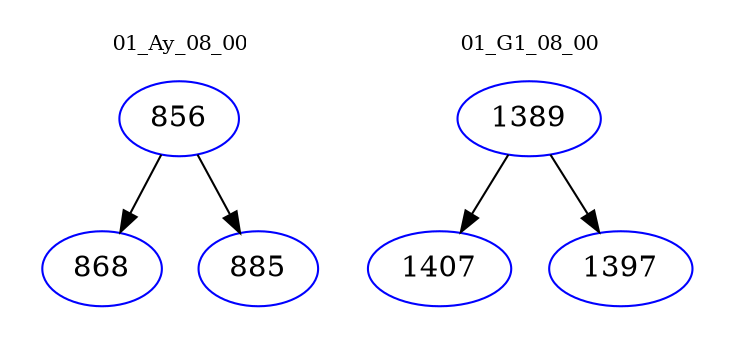 digraph{
subgraph cluster_0 {
color = white
label = "01_Ay_08_00";
fontsize=10;
T0_856 [label="856", color="blue"]
T0_856 -> T0_868 [color="black"]
T0_868 [label="868", color="blue"]
T0_856 -> T0_885 [color="black"]
T0_885 [label="885", color="blue"]
}
subgraph cluster_1 {
color = white
label = "01_G1_08_00";
fontsize=10;
T1_1389 [label="1389", color="blue"]
T1_1389 -> T1_1407 [color="black"]
T1_1407 [label="1407", color="blue"]
T1_1389 -> T1_1397 [color="black"]
T1_1397 [label="1397", color="blue"]
}
}
